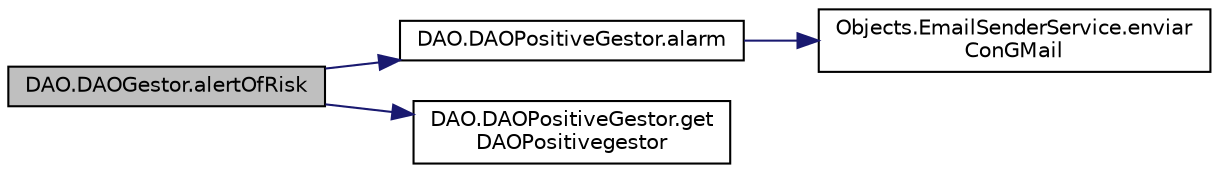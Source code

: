 digraph "DAO.DAOGestor.alertOfRisk"
{
 // LATEX_PDF_SIZE
  edge [fontname="Helvetica",fontsize="10",labelfontname="Helvetica",labelfontsize="10"];
  node [fontname="Helvetica",fontsize="10",shape=record];
  rankdir="LR";
  Node1 [label="DAO.DAOGestor.alertOfRisk",height=0.2,width=0.4,color="black", fillcolor="grey75", style="filled", fontcolor="black",tooltip=" "];
  Node1 -> Node2 [color="midnightblue",fontsize="10",style="solid",fontname="Helvetica"];
  Node2 [label="DAO.DAOPositiveGestor.alarm",height=0.2,width=0.4,color="black", fillcolor="white", style="filled",URL="$class_d_a_o_1_1_d_a_o_positive_gestor.html#a827b0b923e9d2cdec28e43a08b3193ca",tooltip=" "];
  Node2 -> Node3 [color="midnightblue",fontsize="10",style="solid",fontname="Helvetica"];
  Node3 [label="Objects.EmailSenderService.enviar\lConGMail",height=0.2,width=0.4,color="black", fillcolor="white", style="filled",URL="$class_objects_1_1_email_sender_service.html#a269a1a2a1571457bd0519bc5894a1022",tooltip=" "];
  Node1 -> Node4 [color="midnightblue",fontsize="10",style="solid",fontname="Helvetica"];
  Node4 [label="DAO.DAOPositiveGestor.get\lDAOPositivegestor",height=0.2,width=0.4,color="black", fillcolor="white", style="filled",URL="$class_d_a_o_1_1_d_a_o_positive_gestor.html#ab608a184e07cc7ce42feb0bf50645345",tooltip=" "];
}
